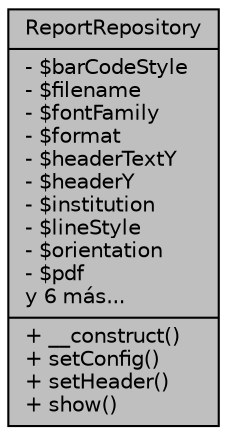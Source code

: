 digraph "ReportRepository"
{
 // LATEX_PDF_SIZE
  bgcolor="transparent";
  edge [fontname="Helvetica",fontsize="10",labelfontname="Helvetica",labelfontsize="10"];
  node [fontname="Helvetica",fontsize="10",shape=record];
  Node1 [label="{ReportRepository\n|- $barCodeStyle\l- $filename\l- $fontFamily\l- $format\l- $headerTextY\l- $headerY\l- $institution\l- $lineStyle\l- $orientation\l- $pdf\ly 6 más...\l|+ __construct()\l+ setConfig()\l+ setHeader()\l+ show()\l}",height=0.2,width=0.4,color="black", fillcolor="grey75", style="filled", fontcolor="black",tooltip="Gestiona los reportes de la aplicación."];
}
